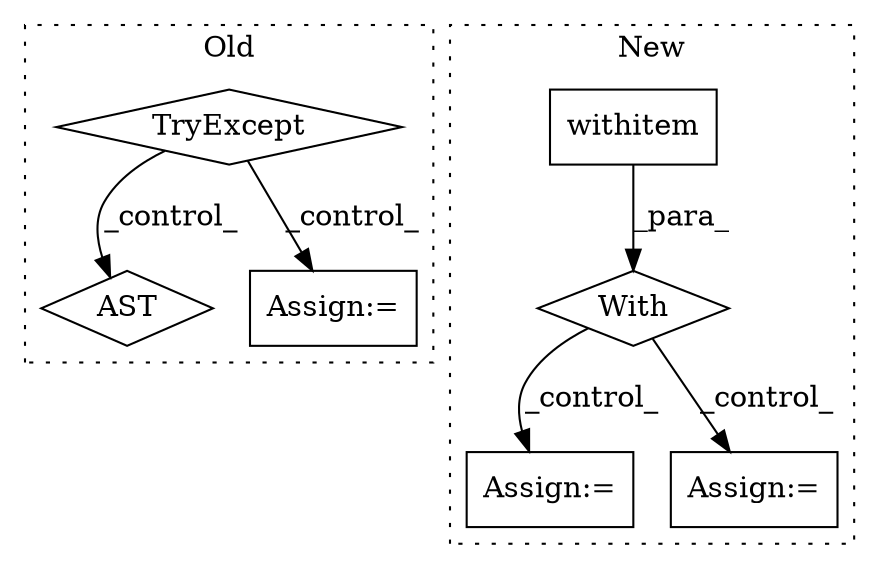 digraph G {
subgraph cluster0 {
1 [label="TryExcept" a="71" s="2922" l="340" shape="diamond"];
4 [label="AST" a="2" s="3503,0" l="7,0" shape="diamond"];
5 [label="Assign:=" a="68" s="3277" l="3" shape="box"];
label = "Old";
style="dotted";
}
subgraph cluster1 {
2 [label="With" a="39" s="3120,3151" l="5,281" shape="diamond"];
3 [label="withitem" a="49" s="3125" l="26" shape="box"];
6 [label="Assign:=" a="68" s="4998" l="3" shape="box"];
7 [label="Assign:=" a="68" s="3443" l="21" shape="box"];
label = "New";
style="dotted";
}
1 -> 4 [label="_control_"];
1 -> 5 [label="_control_"];
2 -> 6 [label="_control_"];
2 -> 7 [label="_control_"];
3 -> 2 [label="_para_"];
}
